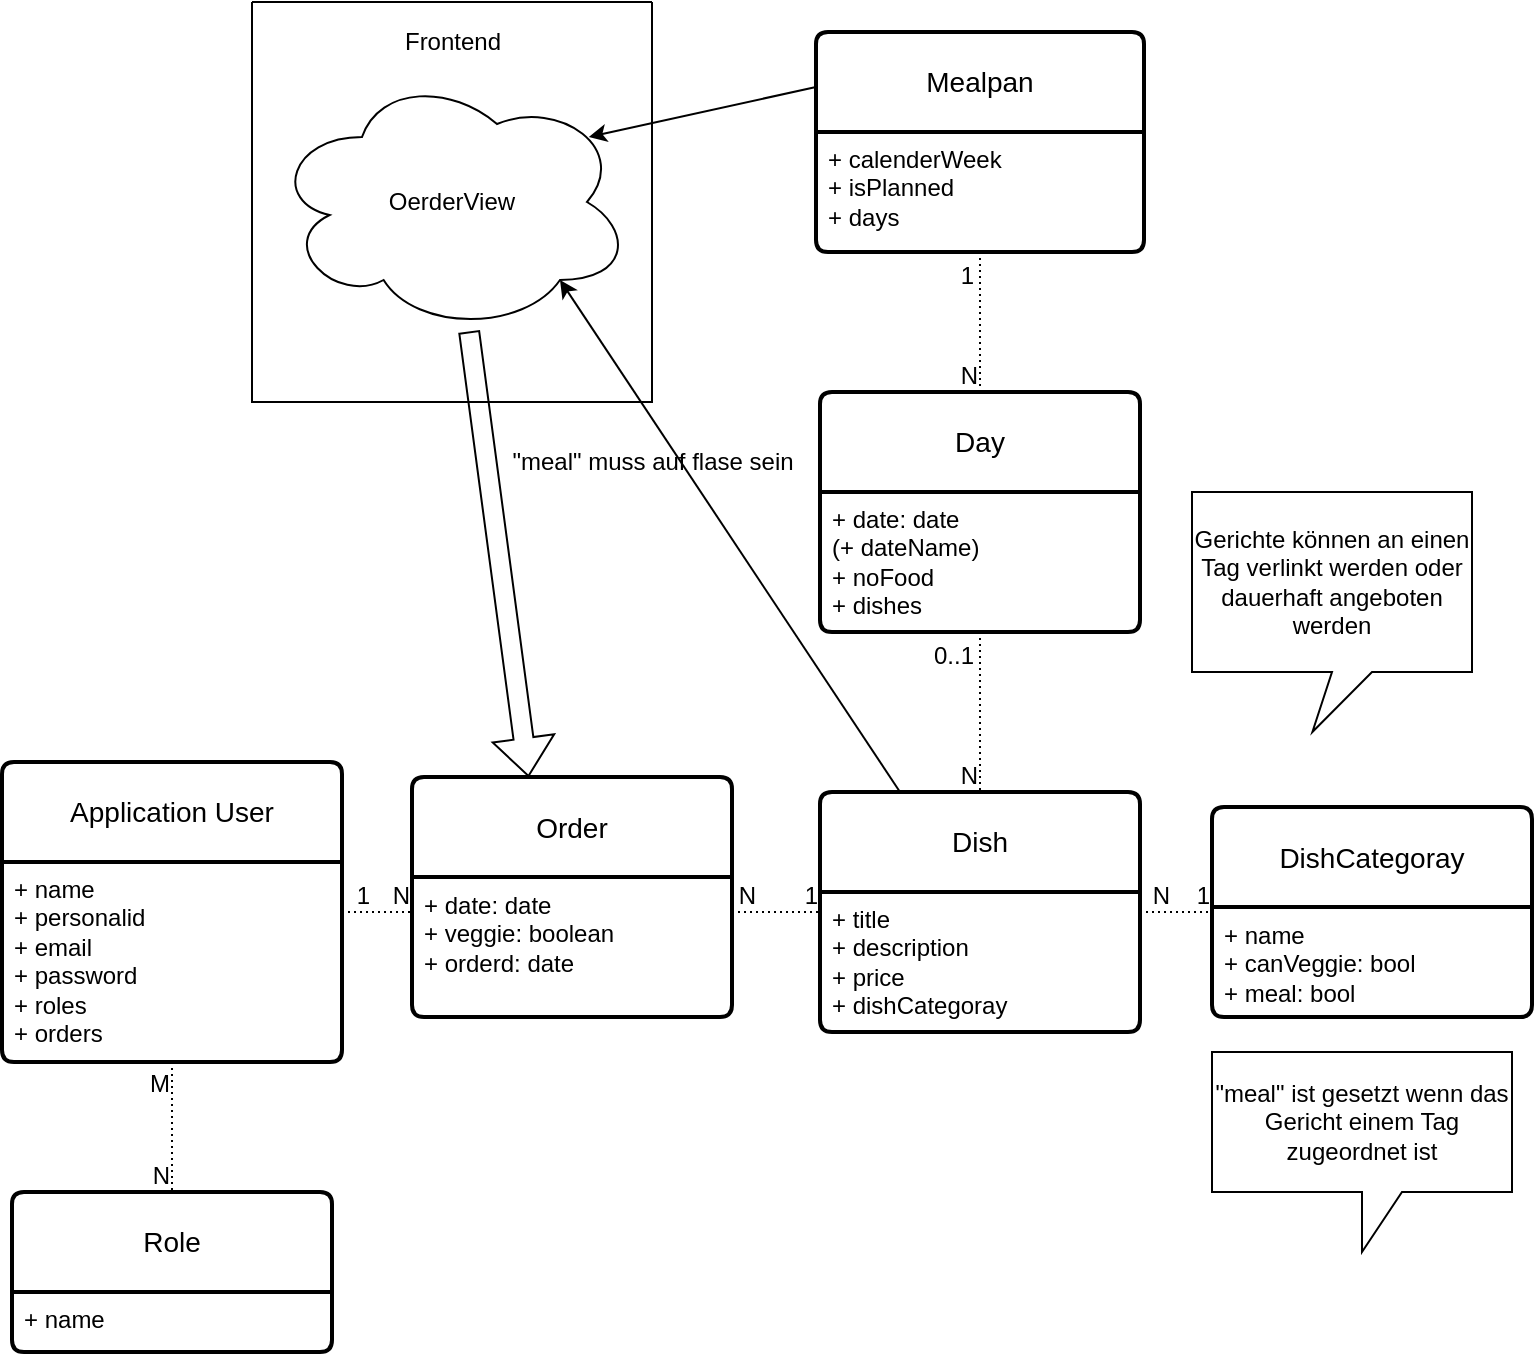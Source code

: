 <mxfile version="22.1.18" type="device">
  <diagram name="Seite-1" id="-oiyD1ErW6IM80D44xzI">
    <mxGraphModel dx="1154" dy="578" grid="1" gridSize="10" guides="1" tooltips="1" connect="1" arrows="1" fold="1" page="1" pageScale="1" pageWidth="827" pageHeight="1169" math="0" shadow="0">
      <root>
        <mxCell id="0" />
        <mxCell id="1" parent="0" />
        <mxCell id="B-cs-kjj54bmsKe5fscL-1" value="Application User" style="swimlane;childLayout=stackLayout;horizontal=1;startSize=50;horizontalStack=0;rounded=1;fontSize=14;fontStyle=0;strokeWidth=2;resizeParent=0;resizeLast=1;shadow=0;dashed=0;align=center;arcSize=4;whiteSpace=wrap;html=1;" parent="1" vertex="1">
          <mxGeometry x="35" y="415" width="170" height="150" as="geometry" />
        </mxCell>
        <mxCell id="B-cs-kjj54bmsKe5fscL-2" value="+ name&lt;br&gt;+ personalid&lt;br&gt;+ email&lt;br&gt;+ password&lt;br&gt;+ roles&lt;br&gt;+ orders" style="align=left;strokeColor=none;fillColor=none;spacingLeft=4;fontSize=12;verticalAlign=top;resizable=0;rotatable=0;part=1;html=1;" parent="B-cs-kjj54bmsKe5fscL-1" vertex="1">
          <mxGeometry y="50" width="170" height="100" as="geometry" />
        </mxCell>
        <mxCell id="B-cs-kjj54bmsKe5fscL-6" value="Role" style="swimlane;childLayout=stackLayout;horizontal=1;startSize=50;horizontalStack=0;rounded=1;fontSize=14;fontStyle=0;strokeWidth=2;resizeParent=0;resizeLast=1;shadow=0;dashed=0;align=center;arcSize=4;whiteSpace=wrap;html=1;" parent="1" vertex="1">
          <mxGeometry x="40" y="630" width="160" height="80" as="geometry" />
        </mxCell>
        <mxCell id="B-cs-kjj54bmsKe5fscL-7" value="+ name" style="align=left;strokeColor=none;fillColor=none;spacingLeft=4;fontSize=12;verticalAlign=top;resizable=0;rotatable=0;part=1;html=1;" parent="B-cs-kjj54bmsKe5fscL-6" vertex="1">
          <mxGeometry y="50" width="160" height="30" as="geometry" />
        </mxCell>
        <mxCell id="B-cs-kjj54bmsKe5fscL-13" value="Mealpan" style="swimlane;childLayout=stackLayout;horizontal=1;startSize=50;horizontalStack=0;rounded=1;fontSize=14;fontStyle=0;strokeWidth=2;resizeParent=0;resizeLast=1;shadow=0;dashed=0;align=center;arcSize=4;whiteSpace=wrap;html=1;" parent="1" vertex="1">
          <mxGeometry x="442" y="50" width="164" height="110" as="geometry" />
        </mxCell>
        <mxCell id="B-cs-kjj54bmsKe5fscL-14" value="+ calenderWeek&lt;br&gt;+ isPlanned&lt;br&gt;+ days" style="align=left;strokeColor=none;fillColor=none;spacingLeft=4;fontSize=12;verticalAlign=top;resizable=0;rotatable=0;part=1;html=1;" parent="B-cs-kjj54bmsKe5fscL-13" vertex="1">
          <mxGeometry y="50" width="164" height="60" as="geometry" />
        </mxCell>
        <mxCell id="B-cs-kjj54bmsKe5fscL-15" value="Day" style="swimlane;childLayout=stackLayout;horizontal=1;startSize=50;horizontalStack=0;rounded=1;fontSize=14;fontStyle=0;strokeWidth=2;resizeParent=0;resizeLast=1;shadow=0;dashed=0;align=center;arcSize=4;whiteSpace=wrap;html=1;" parent="1" vertex="1">
          <mxGeometry x="444" y="230" width="160" height="120" as="geometry" />
        </mxCell>
        <mxCell id="B-cs-kjj54bmsKe5fscL-16" value="+ date: date&lt;br&gt;(+ dateName)&lt;br&gt;+ noFood&lt;br&gt;+ dishes" style="align=left;strokeColor=none;fillColor=none;spacingLeft=4;fontSize=12;verticalAlign=top;resizable=0;rotatable=0;part=1;html=1;" parent="B-cs-kjj54bmsKe5fscL-15" vertex="1">
          <mxGeometry y="50" width="160" height="70" as="geometry" />
        </mxCell>
        <mxCell id="B-cs-kjj54bmsKe5fscL-17" value="" style="endArrow=none;html=1;rounded=0;dashed=1;dashPattern=1 2;exitX=0.5;exitY=1;exitDx=0;exitDy=0;entryX=0.5;entryY=0;entryDx=0;entryDy=0;" parent="1" source="B-cs-kjj54bmsKe5fscL-14" target="B-cs-kjj54bmsKe5fscL-15" edge="1">
          <mxGeometry relative="1" as="geometry">
            <mxPoint x="400" y="440" as="sourcePoint" />
            <mxPoint x="560" y="440" as="targetPoint" />
          </mxGeometry>
        </mxCell>
        <mxCell id="B-cs-kjj54bmsKe5fscL-18" value="N" style="resizable=0;html=1;whiteSpace=wrap;align=right;verticalAlign=bottom;" parent="B-cs-kjj54bmsKe5fscL-17" connectable="0" vertex="1">
          <mxGeometry x="1" relative="1" as="geometry">
            <mxPoint as="offset" />
          </mxGeometry>
        </mxCell>
        <mxCell id="B-cs-kjj54bmsKe5fscL-19" value="Dish" style="swimlane;childLayout=stackLayout;horizontal=1;startSize=50;horizontalStack=0;rounded=1;fontSize=14;fontStyle=0;strokeWidth=2;resizeParent=0;resizeLast=1;shadow=0;dashed=0;align=center;arcSize=4;whiteSpace=wrap;html=1;" parent="1" vertex="1">
          <mxGeometry x="444" y="430" width="160" height="120" as="geometry" />
        </mxCell>
        <mxCell id="B-cs-kjj54bmsKe5fscL-20" value="+ title&lt;br&gt;+ description&lt;br&gt;+ price&lt;br&gt;+ dishCategoray" style="align=left;strokeColor=none;fillColor=none;spacingLeft=4;fontSize=12;verticalAlign=top;resizable=0;rotatable=0;part=1;html=1;" parent="B-cs-kjj54bmsKe5fscL-19" vertex="1">
          <mxGeometry y="50" width="160" height="70" as="geometry" />
        </mxCell>
        <mxCell id="B-cs-kjj54bmsKe5fscL-21" value="" style="endArrow=none;html=1;rounded=0;dashed=1;dashPattern=1 2;exitX=0.5;exitY=1;exitDx=0;exitDy=0;entryX=0.5;entryY=0;entryDx=0;entryDy=0;" parent="1" source="B-cs-kjj54bmsKe5fscL-16" target="B-cs-kjj54bmsKe5fscL-19" edge="1">
          <mxGeometry relative="1" as="geometry">
            <mxPoint x="400" y="440" as="sourcePoint" />
            <mxPoint x="560" y="440" as="targetPoint" />
          </mxGeometry>
        </mxCell>
        <mxCell id="B-cs-kjj54bmsKe5fscL-22" value="N" style="resizable=0;html=1;whiteSpace=wrap;align=right;verticalAlign=bottom;" parent="B-cs-kjj54bmsKe5fscL-21" connectable="0" vertex="1">
          <mxGeometry x="1" relative="1" as="geometry" />
        </mxCell>
        <mxCell id="B-cs-kjj54bmsKe5fscL-23" value="DishCategoray" style="swimlane;childLayout=stackLayout;horizontal=1;startSize=50;horizontalStack=0;rounded=1;fontSize=14;fontStyle=0;strokeWidth=2;resizeParent=0;resizeLast=1;shadow=0;dashed=0;align=center;arcSize=4;whiteSpace=wrap;html=1;" parent="1" vertex="1">
          <mxGeometry x="640" y="437.5" width="160" height="105" as="geometry" />
        </mxCell>
        <mxCell id="B-cs-kjj54bmsKe5fscL-24" value="+ name&lt;br&gt;+ canVeggie: bool&lt;br&gt;+ meal: bool" style="align=left;strokeColor=none;fillColor=none;spacingLeft=4;fontSize=12;verticalAlign=top;resizable=0;rotatable=0;part=1;html=1;" parent="B-cs-kjj54bmsKe5fscL-23" vertex="1">
          <mxGeometry y="50" width="160" height="55" as="geometry" />
        </mxCell>
        <mxCell id="B-cs-kjj54bmsKe5fscL-25" value="" style="endArrow=none;html=1;rounded=0;dashed=1;dashPattern=1 2;" parent="1" source="B-cs-kjj54bmsKe5fscL-19" target="B-cs-kjj54bmsKe5fscL-23" edge="1">
          <mxGeometry relative="1" as="geometry">
            <mxPoint x="480" y="440" as="sourcePoint" />
            <mxPoint x="640" y="440" as="targetPoint" />
          </mxGeometry>
        </mxCell>
        <mxCell id="B-cs-kjj54bmsKe5fscL-26" value="N" style="resizable=0;html=1;whiteSpace=wrap;align=right;verticalAlign=bottom;" parent="B-cs-kjj54bmsKe5fscL-25" connectable="0" vertex="1">
          <mxGeometry x="1" relative="1" as="geometry">
            <mxPoint x="-20" as="offset" />
          </mxGeometry>
        </mxCell>
        <mxCell id="B-cs-kjj54bmsKe5fscL-28" value="" style="endArrow=none;html=1;rounded=0;dashed=1;dashPattern=1 2;exitX=1;exitY=0.25;exitDx=0;exitDy=0;entryX=0;entryY=0.25;entryDx=0;entryDy=0;" parent="1" source="B-cs-kjj54bmsKe5fscL-2" target="B-cs-kjj54bmsKe5fscL-42" edge="1">
          <mxGeometry relative="1" as="geometry">
            <mxPoint x="290" y="800" as="sourcePoint" />
            <mxPoint x="330" y="465" as="targetPoint" />
          </mxGeometry>
        </mxCell>
        <mxCell id="B-cs-kjj54bmsKe5fscL-29" value="N" style="resizable=0;html=1;whiteSpace=wrap;align=right;verticalAlign=bottom;" parent="B-cs-kjj54bmsKe5fscL-28" connectable="0" vertex="1">
          <mxGeometry x="1" relative="1" as="geometry">
            <mxPoint as="offset" />
          </mxGeometry>
        </mxCell>
        <mxCell id="B-cs-kjj54bmsKe5fscL-39" value="" style="endArrow=none;html=1;rounded=0;dashed=1;dashPattern=1 2;exitX=0.5;exitY=1;exitDx=0;exitDy=0;entryX=0.5;entryY=0;entryDx=0;entryDy=0;" parent="1" source="B-cs-kjj54bmsKe5fscL-2" target="B-cs-kjj54bmsKe5fscL-6" edge="1">
          <mxGeometry relative="1" as="geometry">
            <mxPoint x="290" y="440" as="sourcePoint" />
            <mxPoint x="450" y="440" as="targetPoint" />
          </mxGeometry>
        </mxCell>
        <mxCell id="B-cs-kjj54bmsKe5fscL-40" value="N" style="resizable=0;html=1;whiteSpace=wrap;align=right;verticalAlign=bottom;" parent="B-cs-kjj54bmsKe5fscL-39" connectable="0" vertex="1">
          <mxGeometry x="1" relative="1" as="geometry" />
        </mxCell>
        <mxCell id="B-cs-kjj54bmsKe5fscL-41" value="Order" style="swimlane;childLayout=stackLayout;horizontal=1;startSize=50;horizontalStack=0;rounded=1;fontSize=14;fontStyle=0;strokeWidth=2;resizeParent=0;resizeLast=1;shadow=0;dashed=0;align=center;arcSize=4;whiteSpace=wrap;html=1;" parent="1" vertex="1">
          <mxGeometry x="240" y="422.5" width="160" height="120" as="geometry" />
        </mxCell>
        <mxCell id="B-cs-kjj54bmsKe5fscL-42" value="+ date: date&lt;br&gt;+ veggie: boolean&lt;br&gt;+ orderd: date" style="align=left;strokeColor=none;fillColor=none;spacingLeft=4;fontSize=12;verticalAlign=top;resizable=0;rotatable=0;part=1;html=1;" parent="B-cs-kjj54bmsKe5fscL-41" vertex="1">
          <mxGeometry y="50" width="160" height="70" as="geometry" />
        </mxCell>
        <mxCell id="B-cs-kjj54bmsKe5fscL-43" value="" style="endArrow=none;html=1;rounded=0;dashed=1;dashPattern=1 2;exitX=1;exitY=0.25;exitDx=0;exitDy=0;entryX=0;entryY=0.5;entryDx=0;entryDy=0;" parent="1" source="B-cs-kjj54bmsKe5fscL-42" target="B-cs-kjj54bmsKe5fscL-19" edge="1">
          <mxGeometry relative="1" as="geometry">
            <mxPoint x="290" y="440" as="sourcePoint" />
            <mxPoint x="450" y="440" as="targetPoint" />
          </mxGeometry>
        </mxCell>
        <mxCell id="B-cs-kjj54bmsKe5fscL-44" value="1" style="resizable=0;html=1;whiteSpace=wrap;align=right;verticalAlign=bottom;" parent="B-cs-kjj54bmsKe5fscL-43" connectable="0" vertex="1">
          <mxGeometry x="1" relative="1" as="geometry" />
        </mxCell>
        <mxCell id="B-cs-kjj54bmsKe5fscL-45" value="Gerichte können an einen Tag verlinkt werden oder dauerhaft angeboten werden" style="shape=callout;whiteSpace=wrap;html=1;perimeter=calloutPerimeter;position2=0.43;" parent="1" vertex="1">
          <mxGeometry x="630" y="280" width="140" height="120" as="geometry" />
        </mxCell>
        <mxCell id="B-cs-kjj54bmsKe5fscL-46" value="&quot;meal&quot; ist gesetzt wenn das Gericht einem Tag zugeordnet ist" style="shape=callout;whiteSpace=wrap;html=1;perimeter=calloutPerimeter;" parent="1" vertex="1">
          <mxGeometry x="640" y="560" width="150" height="100" as="geometry" />
        </mxCell>
        <mxCell id="B-cs-kjj54bmsKe5fscL-51" value="OerderView" style="ellipse;shape=cloud;whiteSpace=wrap;html=1;align=center;" parent="1" vertex="1">
          <mxGeometry x="170" y="70" width="180" height="130" as="geometry" />
        </mxCell>
        <mxCell id="B-cs-kjj54bmsKe5fscL-56" value="&quot;meal&quot; muss auf flase sein" style="text;html=1;align=center;verticalAlign=middle;resizable=0;points=[];autosize=1;strokeColor=none;fillColor=none;" parent="1" vertex="1">
          <mxGeometry x="280" y="250" width="160" height="30" as="geometry" />
        </mxCell>
        <mxCell id="B-cs-kjj54bmsKe5fscL-58" value="" style="endArrow=classic;html=1;rounded=0;entryX=0.8;entryY=0.8;entryDx=0;entryDy=0;entryPerimeter=0;exitX=0.25;exitY=0;exitDx=0;exitDy=0;" parent="1" source="B-cs-kjj54bmsKe5fscL-19" target="B-cs-kjj54bmsKe5fscL-51" edge="1">
          <mxGeometry width="50" height="50" relative="1" as="geometry">
            <mxPoint x="490" y="410" as="sourcePoint" />
            <mxPoint x="540" y="360" as="targetPoint" />
          </mxGeometry>
        </mxCell>
        <mxCell id="B-cs-kjj54bmsKe5fscL-59" value="" style="endArrow=classic;html=1;rounded=0;entryX=0.88;entryY=0.25;entryDx=0;entryDy=0;entryPerimeter=0;exitX=0;exitY=0.25;exitDx=0;exitDy=0;" parent="1" source="B-cs-kjj54bmsKe5fscL-13" target="B-cs-kjj54bmsKe5fscL-51" edge="1">
          <mxGeometry width="50" height="50" relative="1" as="geometry">
            <mxPoint x="490" y="410" as="sourcePoint" />
            <mxPoint x="540" y="360" as="targetPoint" />
          </mxGeometry>
        </mxCell>
        <mxCell id="B-cs-kjj54bmsKe5fscL-60" value="" style="shape=flexArrow;endArrow=classic;html=1;rounded=0;" parent="1" source="B-cs-kjj54bmsKe5fscL-51" edge="1">
          <mxGeometry width="50" height="50" relative="1" as="geometry">
            <mxPoint x="-48.3" y="232.6" as="sourcePoint" />
            <mxPoint x="298.3" y="422.5" as="targetPoint" />
          </mxGeometry>
        </mxCell>
        <mxCell id="B-cs-kjj54bmsKe5fscL-61" value="" style="swimlane;startSize=0;" parent="1" vertex="1">
          <mxGeometry x="160" y="35" width="200" height="200" as="geometry" />
        </mxCell>
        <mxCell id="B-cs-kjj54bmsKe5fscL-62" value="Frontend" style="text;html=1;align=center;verticalAlign=middle;resizable=0;points=[];autosize=1;strokeColor=none;fillColor=none;" parent="B-cs-kjj54bmsKe5fscL-61" vertex="1">
          <mxGeometry x="65" y="5" width="70" height="30" as="geometry" />
        </mxCell>
        <mxCell id="koP24JxQxBD8HAvBRJJk-4" value="1" style="resizable=0;html=1;whiteSpace=wrap;align=right;verticalAlign=bottom;" parent="1" connectable="0" vertex="1">
          <mxGeometry x="220" y="490" as="geometry" />
        </mxCell>
        <mxCell id="koP24JxQxBD8HAvBRJJk-6" value="M" style="resizable=0;html=1;whiteSpace=wrap;align=right;verticalAlign=bottom;" parent="1" connectable="0" vertex="1">
          <mxGeometry x="120" y="584.998" as="geometry" />
        </mxCell>
        <mxCell id="koP24JxQxBD8HAvBRJJk-7" value="N" style="resizable=0;html=1;whiteSpace=wrap;align=right;verticalAlign=bottom;" parent="1" connectable="0" vertex="1">
          <mxGeometry x="413.998" y="490" as="geometry" />
        </mxCell>
        <mxCell id="koP24JxQxBD8HAvBRJJk-8" value="1" style="resizable=0;html=1;whiteSpace=wrap;align=right;verticalAlign=bottom;" parent="1" connectable="0" vertex="1">
          <mxGeometry x="640.002" y="490" as="geometry" />
        </mxCell>
        <mxCell id="koP24JxQxBD8HAvBRJJk-9" value="0..1" style="resizable=0;html=1;whiteSpace=wrap;align=right;verticalAlign=bottom;" parent="1" connectable="0" vertex="1">
          <mxGeometry x="522" y="370" as="geometry" />
        </mxCell>
        <mxCell id="koP24JxQxBD8HAvBRJJk-11" value="1" style="resizable=0;html=1;whiteSpace=wrap;align=right;verticalAlign=bottom;" parent="1" connectable="0" vertex="1">
          <mxGeometry x="522" y="180" as="geometry" />
        </mxCell>
      </root>
    </mxGraphModel>
  </diagram>
</mxfile>
